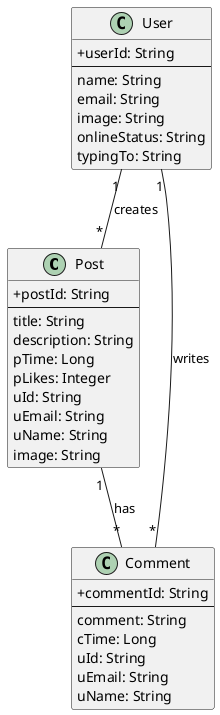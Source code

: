 @startuml
skinparam classAttributeIconSize 0

class Post {
  + postId: String
  --
  title: String
  description: String
  pTime: Long
  pLikes: Integer
  uId: String
  uEmail: String
  uName: String
  image: String
}

class Comment {
  + commentId: String
  --
  comment: String
  cTime: Long
  uId: String
  uEmail: String
  uName: String
}

class User {
  + userId: String
  --
  name: String
  email: String
  image: String
  onlineStatus: String
  typingTo: String
}

Post "1" -- "*" Comment : has
User "1" -- "*" Post    : creates
User "1" -- "*" Comment : writes
@enduml
